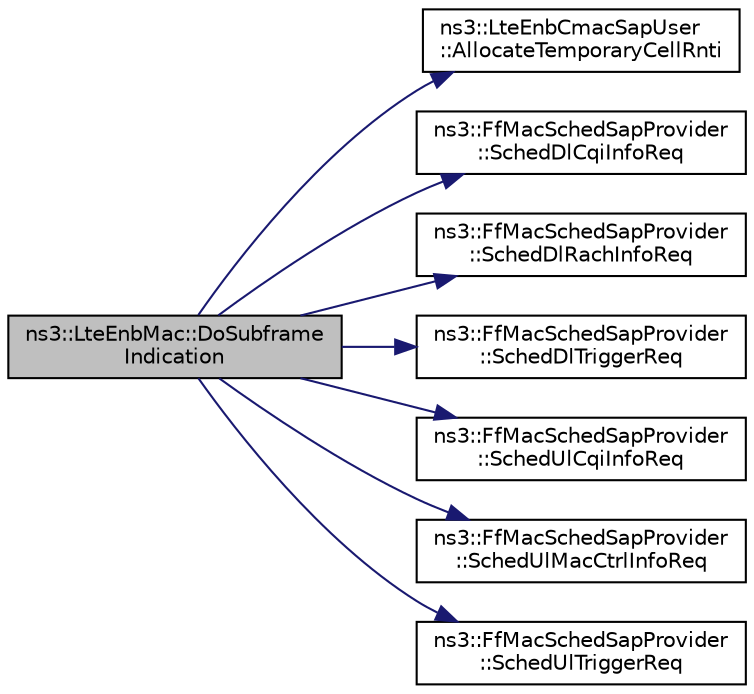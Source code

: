 digraph "ns3::LteEnbMac::DoSubframeIndication"
{
 // LATEX_PDF_SIZE
  edge [fontname="Helvetica",fontsize="10",labelfontname="Helvetica",labelfontsize="10"];
  node [fontname="Helvetica",fontsize="10",shape=record];
  rankdir="LR";
  Node1 [label="ns3::LteEnbMac::DoSubframe\lIndication",height=0.2,width=0.4,color="black", fillcolor="grey75", style="filled", fontcolor="black",tooltip="Subrame Indication function."];
  Node1 -> Node2 [color="midnightblue",fontsize="10",style="solid",fontname="Helvetica"];
  Node2 [label="ns3::LteEnbCmacSapUser\l::AllocateTemporaryCellRnti",height=0.2,width=0.4,color="black", fillcolor="white", style="filled",URL="$classns3_1_1_lte_enb_cmac_sap_user.html#af022be8bca9d5d9969d9aced42a8793d",tooltip="request the allocation of a Temporary C-RNTI"];
  Node1 -> Node3 [color="midnightblue",fontsize="10",style="solid",fontname="Helvetica"];
  Node3 [label="ns3::FfMacSchedSapProvider\l::SchedDlCqiInfoReq",height=0.2,width=0.4,color="black", fillcolor="white", style="filled",URL="$classns3_1_1_ff_mac_sched_sap_provider.html#afd94faa752236ee832abdb53f937411b",tooltip="SCHED_DL_CQI_INFO_REQ."];
  Node1 -> Node4 [color="midnightblue",fontsize="10",style="solid",fontname="Helvetica"];
  Node4 [label="ns3::FfMacSchedSapProvider\l::SchedDlRachInfoReq",height=0.2,width=0.4,color="black", fillcolor="white", style="filled",URL="$classns3_1_1_ff_mac_sched_sap_provider.html#af3f033e0a6d29036006e93cf302ea48a",tooltip="SCHED_DL_RACH_INFO_REQ."];
  Node1 -> Node5 [color="midnightblue",fontsize="10",style="solid",fontname="Helvetica"];
  Node5 [label="ns3::FfMacSchedSapProvider\l::SchedDlTriggerReq",height=0.2,width=0.4,color="black", fillcolor="white", style="filled",URL="$classns3_1_1_ff_mac_sched_sap_provider.html#ae19ae1b9332c0f9b78f616a340b93955",tooltip="SCHED_DL_TRIGGER_REQ."];
  Node1 -> Node6 [color="midnightblue",fontsize="10",style="solid",fontname="Helvetica"];
  Node6 [label="ns3::FfMacSchedSapProvider\l::SchedUlCqiInfoReq",height=0.2,width=0.4,color="black", fillcolor="white", style="filled",URL="$classns3_1_1_ff_mac_sched_sap_provider.html#aad26098eb7e7317f2d8287f11ab348d8",tooltip="SCHED_UL_CQI_INFO_REQ."];
  Node1 -> Node7 [color="midnightblue",fontsize="10",style="solid",fontname="Helvetica"];
  Node7 [label="ns3::FfMacSchedSapProvider\l::SchedUlMacCtrlInfoReq",height=0.2,width=0.4,color="black", fillcolor="white", style="filled",URL="$classns3_1_1_ff_mac_sched_sap_provider.html#a00fdc735b5f273ce448bd465097e1370",tooltip="SCHED_UL_MAC_CTRL_INFO_REQ."];
  Node1 -> Node8 [color="midnightblue",fontsize="10",style="solid",fontname="Helvetica"];
  Node8 [label="ns3::FfMacSchedSapProvider\l::SchedUlTriggerReq",height=0.2,width=0.4,color="black", fillcolor="white", style="filled",URL="$classns3_1_1_ff_mac_sched_sap_provider.html#a7bd978ea17a587a1626ef684be006c04",tooltip="SCHED_UL_TRIGGER_REQ."];
}
